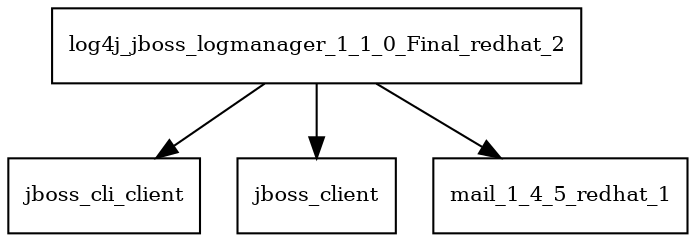 digraph log4j_jboss_logmanager_1_1_0_Final_redhat_2_dependencies {
  node [shape = box, fontsize=10.0];
  log4j_jboss_logmanager_1_1_0_Final_redhat_2 -> jboss_cli_client;
  log4j_jboss_logmanager_1_1_0_Final_redhat_2 -> jboss_client;
  log4j_jboss_logmanager_1_1_0_Final_redhat_2 -> mail_1_4_5_redhat_1;
}
